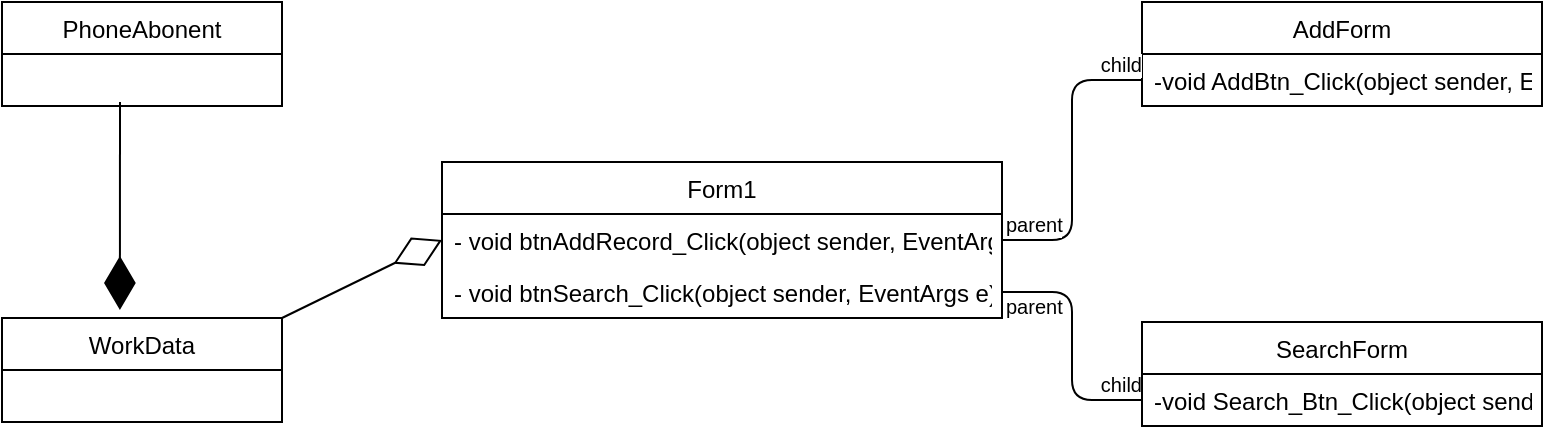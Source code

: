 <mxfile version="13.1.1" type="device"><diagram name="Page-1" id="c4acf3e9-155e-7222-9cf6-157b1a14988f"><mxGraphModel dx="868" dy="471" grid="1" gridSize="10" guides="1" tooltips="1" connect="1" arrows="1" fold="1" page="1" pageScale="1" pageWidth="850" pageHeight="1100" background="#ffffff" math="0" shadow="0"><root><mxCell id="0"/><mxCell id="1" parent="0"/><mxCell id="ouAW3uTT3hTiT5mVdN52-9" value="Form1" style="swimlane;fontStyle=0;childLayout=stackLayout;horizontal=1;startSize=26;fillColor=none;horizontalStack=0;resizeParent=1;resizeParentMax=0;resizeLast=0;collapsible=1;marginBottom=0;" vertex="1" parent="1"><mxGeometry x="290" y="200" width="280" height="78" as="geometry"/></mxCell><mxCell id="ouAW3uTT3hTiT5mVdN52-36" value="- void btnAddRecord_Click(object sender, EventArgs e)" style="text;strokeColor=none;fillColor=none;align=left;verticalAlign=top;spacingLeft=4;spacingRight=4;overflow=hidden;rotatable=0;points=[[0,0.5],[1,0.5]];portConstraint=eastwest;" vertex="1" parent="ouAW3uTT3hTiT5mVdN52-9"><mxGeometry y="26" width="280" height="26" as="geometry"/></mxCell><mxCell id="ouAW3uTT3hTiT5mVdN52-37" value="- void btnSearch_Click(object sender, EventArgs e)" style="text;strokeColor=none;fillColor=none;align=left;verticalAlign=top;spacingLeft=4;spacingRight=4;overflow=hidden;rotatable=0;points=[[0,0.5],[1,0.5]];portConstraint=eastwest;" vertex="1" parent="ouAW3uTT3hTiT5mVdN52-9"><mxGeometry y="52" width="280" height="26" as="geometry"/></mxCell><mxCell id="ouAW3uTT3hTiT5mVdN52-24" value="" style="endArrow=diamondThin;endFill=1;endSize=24;html=1;entryX=0.421;entryY=-0.077;entryDx=0;entryDy=0;entryPerimeter=0;" edge="1" parent="1" target="ouAW3uTT3hTiT5mVdN52-5"><mxGeometry width="160" relative="1" as="geometry"><mxPoint x="129" y="170" as="sourcePoint"/><mxPoint x="120" y="290" as="targetPoint"/></mxGeometry></mxCell><mxCell id="ouAW3uTT3hTiT5mVdN52-26" value="" style="endArrow=diamondThin;endFill=0;endSize=24;html=1;entryX=0;entryY=0.5;entryDx=0;entryDy=0;exitX=1;exitY=0;exitDx=0;exitDy=0;" edge="1" parent="1" source="ouAW3uTT3hTiT5mVdN52-5" target="ouAW3uTT3hTiT5mVdN52-9"><mxGeometry width="160" relative="1" as="geometry"><mxPoint x="120" y="330" as="sourcePoint"/><mxPoint x="280" y="330" as="targetPoint"/></mxGeometry></mxCell><mxCell id="ouAW3uTT3hTiT5mVdN52-33" value="" style="endArrow=none;html=1;edgeStyle=orthogonalEdgeStyle;exitX=1;exitY=0.5;exitDx=0;exitDy=0;entryX=0;entryY=0.75;entryDx=0;entryDy=0;" edge="1" parent="1" source="ouAW3uTT3hTiT5mVdN52-37" target="ouAW3uTT3hTiT5mVdN52-17"><mxGeometry relative="1" as="geometry"><mxPoint x="340" y="315.5" as="sourcePoint"/><mxPoint x="470" y="320" as="targetPoint"/></mxGeometry></mxCell><mxCell id="ouAW3uTT3hTiT5mVdN52-34" value="parent" style="resizable=0;html=1;align=left;verticalAlign=bottom;labelBackgroundColor=#ffffff;fontSize=10;" connectable="0" vertex="1" parent="ouAW3uTT3hTiT5mVdN52-33"><mxGeometry x="-1" relative="1" as="geometry"><mxPoint y="15" as="offset"/></mxGeometry></mxCell><mxCell id="ouAW3uTT3hTiT5mVdN52-35" value="child" style="resizable=0;html=1;align=right;verticalAlign=bottom;labelBackgroundColor=#ffffff;fontSize=10;" connectable="0" vertex="1" parent="ouAW3uTT3hTiT5mVdN52-33"><mxGeometry x="1" relative="1" as="geometry"/></mxCell><mxCell id="ouAW3uTT3hTiT5mVdN52-13" value="AddForm" style="swimlane;fontStyle=0;childLayout=stackLayout;horizontal=1;startSize=26;fillColor=none;horizontalStack=0;resizeParent=1;resizeParentMax=0;resizeLast=0;collapsible=1;marginBottom=0;" vertex="1" parent="1"><mxGeometry x="640" y="120" width="200" height="52" as="geometry"/></mxCell><mxCell id="ouAW3uTT3hTiT5mVdN52-17" value="SearchForm" style="swimlane;fontStyle=0;childLayout=stackLayout;horizontal=1;startSize=26;fillColor=none;horizontalStack=0;resizeParent=1;resizeParentMax=0;resizeLast=0;collapsible=1;marginBottom=0;" vertex="1" parent="1"><mxGeometry x="640" y="280" width="200" height="52" as="geometry"/></mxCell><mxCell id="ouAW3uTT3hTiT5mVdN52-30" value="" style="endArrow=none;html=1;edgeStyle=orthogonalEdgeStyle;entryX=0;entryY=0.75;entryDx=0;entryDy=0;exitX=1;exitY=0.5;exitDx=0;exitDy=0;" edge="1" parent="1" source="ouAW3uTT3hTiT5mVdN52-36" target="ouAW3uTT3hTiT5mVdN52-13"><mxGeometry relative="1" as="geometry"><mxPoint x="430" y="200" as="sourcePoint"/><mxPoint x="480" y="146" as="targetPoint"/></mxGeometry></mxCell><mxCell id="ouAW3uTT3hTiT5mVdN52-32" value="child" style="resizable=0;html=1;align=right;verticalAlign=bottom;labelBackgroundColor=#ffffff;fontSize=10;" connectable="0" vertex="1" parent="ouAW3uTT3hTiT5mVdN52-30"><mxGeometry x="1" relative="1" as="geometry"/></mxCell><mxCell id="ouAW3uTT3hTiT5mVdN52-31" value="parent" style="resizable=0;html=1;align=left;verticalAlign=bottom;labelBackgroundColor=#ffffff;fontSize=10;" connectable="0" vertex="1" parent="ouAW3uTT3hTiT5mVdN52-30"><mxGeometry x="-1" relative="1" as="geometry"><mxPoint as="offset"/></mxGeometry></mxCell><mxCell id="ouAW3uTT3hTiT5mVdN52-38" value="-void AddBtn_Click(object sender, EventArgs e)" style="text;strokeColor=none;fillColor=none;align=left;verticalAlign=top;spacingLeft=4;spacingRight=4;overflow=hidden;rotatable=0;points=[[0,0.5],[1,0.5]];portConstraint=eastwest;" vertex="1" parent="1"><mxGeometry x="640" y="146" width="200" height="26" as="geometry"/></mxCell><mxCell id="ouAW3uTT3hTiT5mVdN52-39" value="-void Search_Btn_Click(object sender, EventArgs e)" style="text;strokeColor=none;fillColor=none;align=left;verticalAlign=top;spacingLeft=4;spacingRight=4;overflow=hidden;rotatable=0;points=[[0,0.5],[1,0.5]];portConstraint=eastwest;" vertex="1" parent="1"><mxGeometry x="640" y="306" width="200" height="26" as="geometry"/></mxCell><mxCell id="ouAW3uTT3hTiT5mVdN52-1" value="PhoneAbonent" style="swimlane;fontStyle=0;childLayout=stackLayout;horizontal=1;startSize=26;fillColor=none;horizontalStack=0;resizeParent=1;resizeParentMax=0;resizeLast=0;collapsible=1;marginBottom=0;" vertex="1" parent="1"><mxGeometry x="70" y="120" width="140" height="52" as="geometry"/></mxCell><mxCell id="ouAW3uTT3hTiT5mVdN52-5" value="WorkData" style="swimlane;fontStyle=0;childLayout=stackLayout;horizontal=1;startSize=26;fillColor=none;horizontalStack=0;resizeParent=1;resizeParentMax=0;resizeLast=0;collapsible=1;marginBottom=0;" vertex="1" parent="1"><mxGeometry x="70" y="278" width="140" height="52" as="geometry"/></mxCell></root></mxGraphModel></diagram></mxfile>
